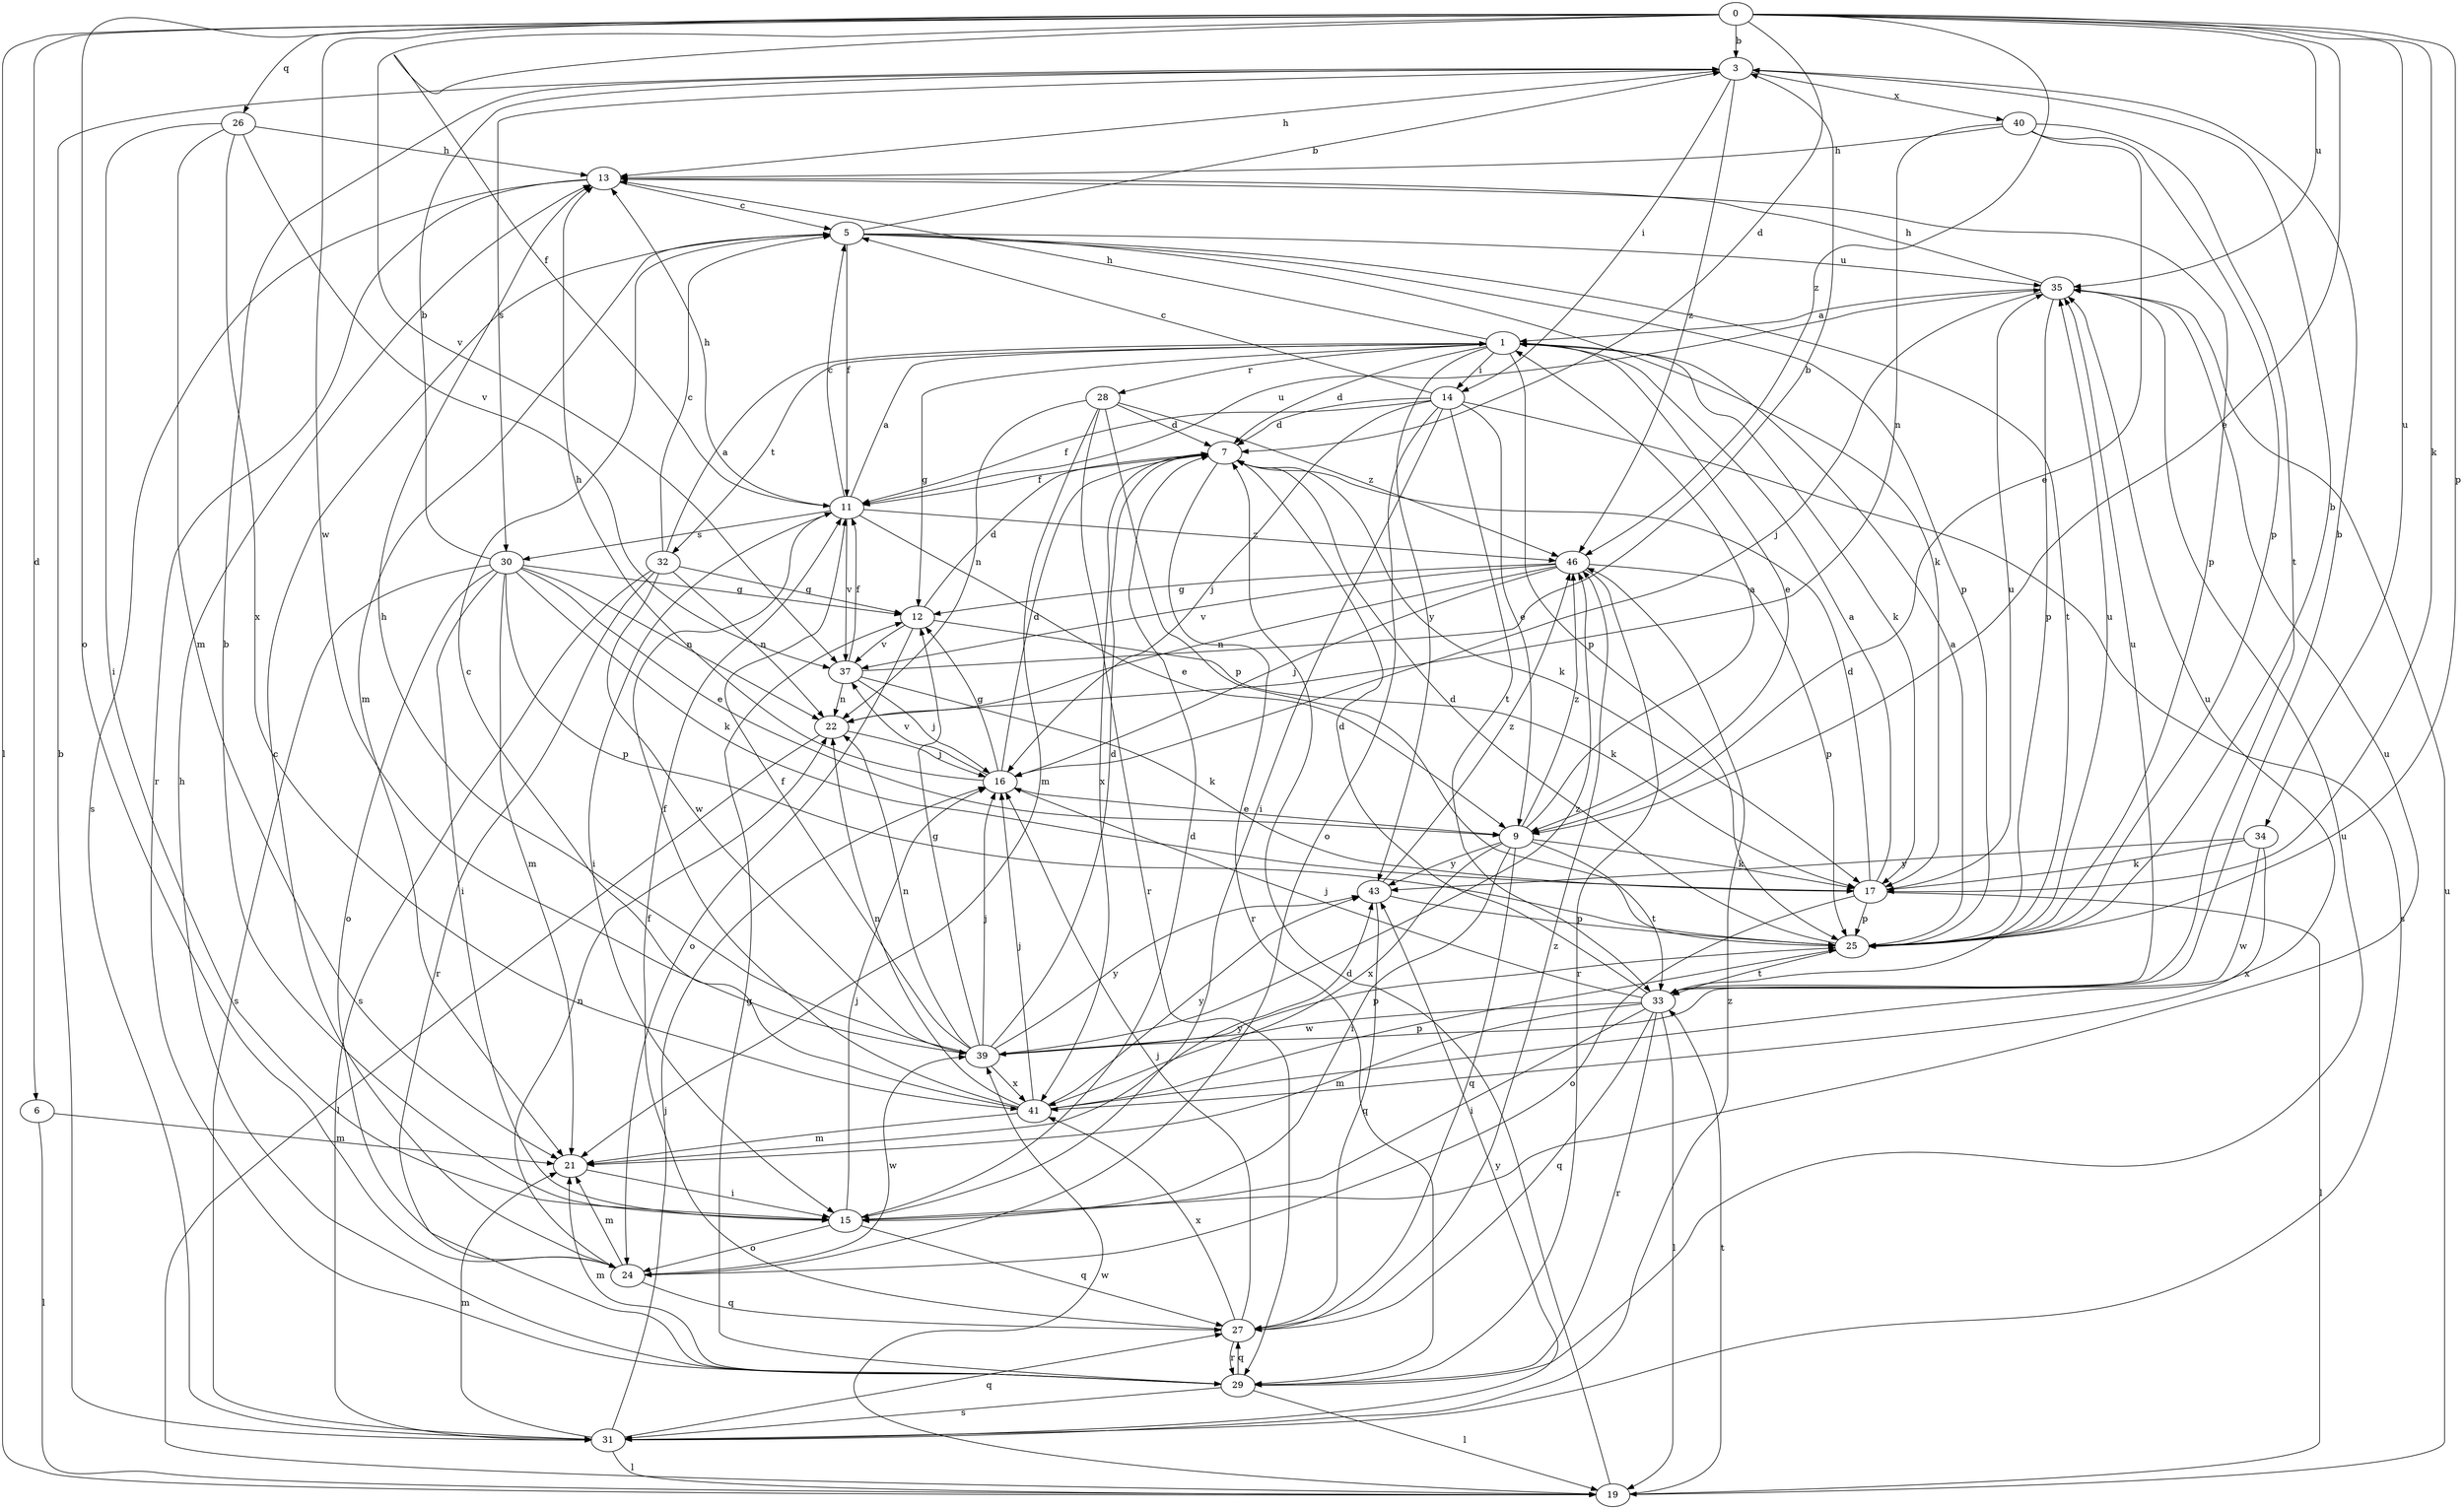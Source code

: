 strict digraph  {
0;
1;
3;
5;
6;
7;
9;
11;
12;
13;
14;
15;
16;
17;
19;
21;
22;
24;
25;
26;
27;
28;
29;
30;
31;
32;
33;
34;
35;
37;
39;
40;
41;
43;
46;
0 -> 3  [label=b];
0 -> 6  [label=d];
0 -> 7  [label=d];
0 -> 9  [label=e];
0 -> 11  [label=f];
0 -> 17  [label=k];
0 -> 19  [label=l];
0 -> 24  [label=o];
0 -> 25  [label=p];
0 -> 26  [label=q];
0 -> 34  [label=u];
0 -> 35  [label=u];
0 -> 37  [label=v];
0 -> 39  [label=w];
0 -> 46  [label=z];
1 -> 7  [label=d];
1 -> 9  [label=e];
1 -> 12  [label=g];
1 -> 13  [label=h];
1 -> 14  [label=i];
1 -> 17  [label=k];
1 -> 25  [label=p];
1 -> 28  [label=r];
1 -> 32  [label=t];
1 -> 43  [label=y];
3 -> 13  [label=h];
3 -> 14  [label=i];
3 -> 30  [label=s];
3 -> 40  [label=x];
3 -> 46  [label=z];
5 -> 3  [label=b];
5 -> 11  [label=f];
5 -> 17  [label=k];
5 -> 21  [label=m];
5 -> 25  [label=p];
5 -> 33  [label=t];
5 -> 35  [label=u];
6 -> 19  [label=l];
6 -> 21  [label=m];
7 -> 11  [label=f];
7 -> 17  [label=k];
7 -> 29  [label=r];
7 -> 41  [label=x];
9 -> 1  [label=a];
9 -> 15  [label=i];
9 -> 17  [label=k];
9 -> 27  [label=q];
9 -> 33  [label=t];
9 -> 41  [label=x];
9 -> 43  [label=y];
9 -> 46  [label=z];
11 -> 1  [label=a];
11 -> 5  [label=c];
11 -> 9  [label=e];
11 -> 13  [label=h];
11 -> 15  [label=i];
11 -> 30  [label=s];
11 -> 35  [label=u];
11 -> 37  [label=v];
11 -> 46  [label=z];
12 -> 7  [label=d];
12 -> 17  [label=k];
12 -> 24  [label=o];
12 -> 37  [label=v];
13 -> 5  [label=c];
13 -> 25  [label=p];
13 -> 29  [label=r];
13 -> 31  [label=s];
14 -> 5  [label=c];
14 -> 7  [label=d];
14 -> 9  [label=e];
14 -> 11  [label=f];
14 -> 15  [label=i];
14 -> 16  [label=j];
14 -> 24  [label=o];
14 -> 31  [label=s];
14 -> 33  [label=t];
15 -> 3  [label=b];
15 -> 7  [label=d];
15 -> 16  [label=j];
15 -> 24  [label=o];
15 -> 27  [label=q];
15 -> 35  [label=u];
16 -> 7  [label=d];
16 -> 9  [label=e];
16 -> 12  [label=g];
16 -> 13  [label=h];
16 -> 37  [label=v];
17 -> 1  [label=a];
17 -> 7  [label=d];
17 -> 19  [label=l];
17 -> 24  [label=o];
17 -> 25  [label=p];
17 -> 35  [label=u];
19 -> 7  [label=d];
19 -> 33  [label=t];
19 -> 35  [label=u];
19 -> 39  [label=w];
21 -> 15  [label=i];
21 -> 43  [label=y];
22 -> 16  [label=j];
22 -> 19  [label=l];
24 -> 5  [label=c];
24 -> 21  [label=m];
24 -> 22  [label=n];
24 -> 27  [label=q];
24 -> 39  [label=w];
25 -> 1  [label=a];
25 -> 3  [label=b];
25 -> 7  [label=d];
25 -> 33  [label=t];
25 -> 35  [label=u];
26 -> 13  [label=h];
26 -> 15  [label=i];
26 -> 21  [label=m];
26 -> 37  [label=v];
26 -> 41  [label=x];
27 -> 11  [label=f];
27 -> 16  [label=j];
27 -> 29  [label=r];
27 -> 41  [label=x];
27 -> 46  [label=z];
28 -> 7  [label=d];
28 -> 21  [label=m];
28 -> 22  [label=n];
28 -> 25  [label=p];
28 -> 29  [label=r];
28 -> 46  [label=z];
29 -> 12  [label=g];
29 -> 13  [label=h];
29 -> 19  [label=l];
29 -> 21  [label=m];
29 -> 27  [label=q];
29 -> 31  [label=s];
29 -> 35  [label=u];
30 -> 3  [label=b];
30 -> 9  [label=e];
30 -> 12  [label=g];
30 -> 15  [label=i];
30 -> 17  [label=k];
30 -> 21  [label=m];
30 -> 22  [label=n];
30 -> 24  [label=o];
30 -> 25  [label=p];
30 -> 31  [label=s];
31 -> 3  [label=b];
31 -> 16  [label=j];
31 -> 19  [label=l];
31 -> 21  [label=m];
31 -> 27  [label=q];
31 -> 43  [label=y];
31 -> 46  [label=z];
32 -> 1  [label=a];
32 -> 5  [label=c];
32 -> 12  [label=g];
32 -> 22  [label=n];
32 -> 29  [label=r];
32 -> 31  [label=s];
32 -> 39  [label=w];
33 -> 3  [label=b];
33 -> 7  [label=d];
33 -> 15  [label=i];
33 -> 16  [label=j];
33 -> 19  [label=l];
33 -> 21  [label=m];
33 -> 27  [label=q];
33 -> 29  [label=r];
33 -> 35  [label=u];
33 -> 39  [label=w];
34 -> 17  [label=k];
34 -> 39  [label=w];
34 -> 41  [label=x];
34 -> 43  [label=y];
35 -> 1  [label=a];
35 -> 13  [label=h];
35 -> 16  [label=j];
35 -> 25  [label=p];
37 -> 3  [label=b];
37 -> 11  [label=f];
37 -> 16  [label=j];
37 -> 17  [label=k];
37 -> 22  [label=n];
39 -> 7  [label=d];
39 -> 11  [label=f];
39 -> 12  [label=g];
39 -> 13  [label=h];
39 -> 16  [label=j];
39 -> 22  [label=n];
39 -> 25  [label=p];
39 -> 41  [label=x];
39 -> 43  [label=y];
39 -> 46  [label=z];
40 -> 9  [label=e];
40 -> 13  [label=h];
40 -> 22  [label=n];
40 -> 25  [label=p];
40 -> 33  [label=t];
41 -> 5  [label=c];
41 -> 11  [label=f];
41 -> 16  [label=j];
41 -> 21  [label=m];
41 -> 22  [label=n];
41 -> 25  [label=p];
41 -> 35  [label=u];
41 -> 43  [label=y];
43 -> 25  [label=p];
43 -> 27  [label=q];
43 -> 46  [label=z];
46 -> 12  [label=g];
46 -> 16  [label=j];
46 -> 22  [label=n];
46 -> 25  [label=p];
46 -> 29  [label=r];
46 -> 37  [label=v];
}

